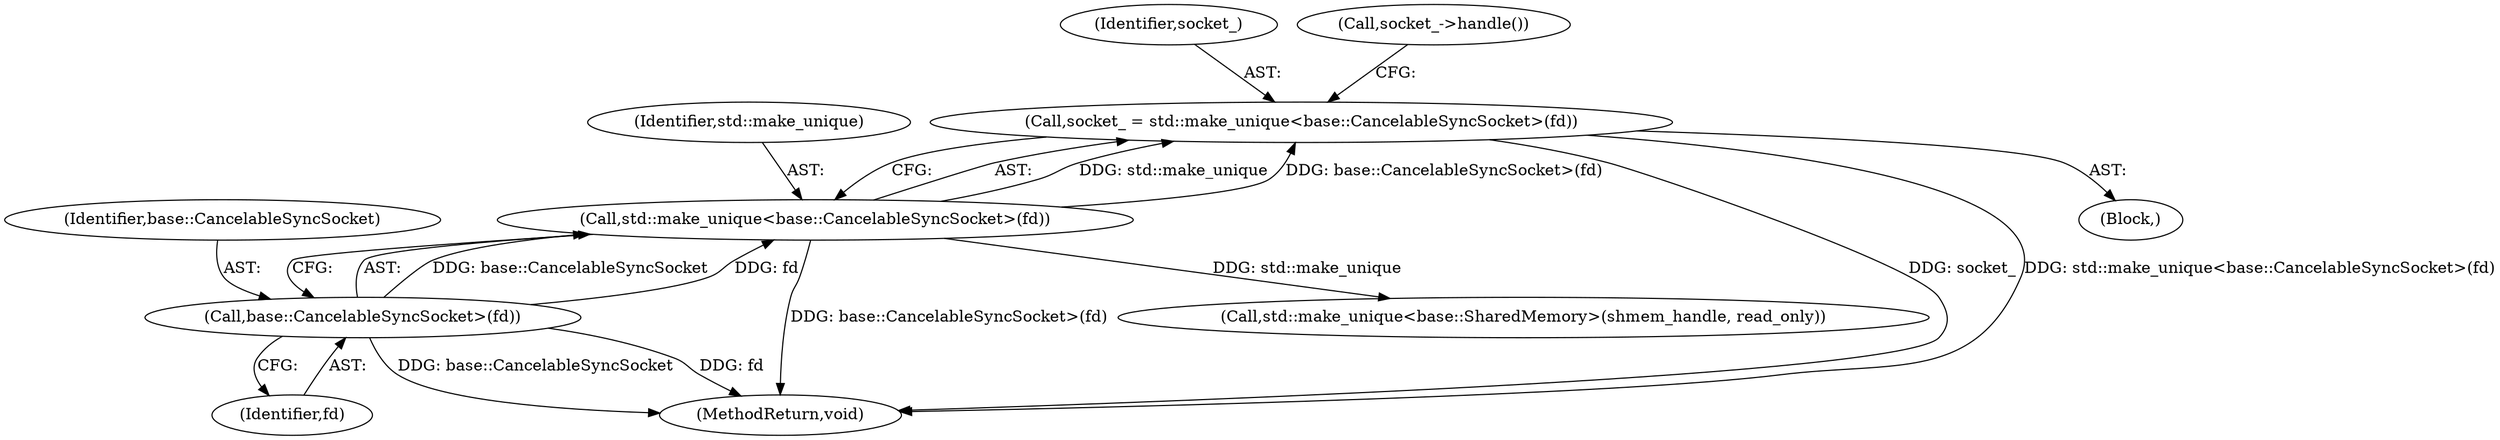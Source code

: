 digraph "0_Chrome_673ce95d481ea9368c4d4d43ac756ba1d6d9e608_29@API" {
"1000114" [label="(Call,socket_ = std::make_unique<base::CancelableSyncSocket>(fd))"];
"1000116" [label="(Call,std::make_unique<base::CancelableSyncSocket>(fd))"];
"1000118" [label="(Call,base::CancelableSyncSocket>(fd))"];
"1000115" [label="(Identifier,socket_)"];
"1000114" [label="(Call,socket_ = std::make_unique<base::CancelableSyncSocket>(fd))"];
"1000117" [label="(Identifier,std::make_unique)"];
"1000150" [label="(MethodReturn,void)"];
"1000103" [label="(Block,)"];
"1000120" [label="(Identifier,fd)"];
"1000122" [label="(Call,socket_->handle())"];
"1000142" [label="(Call,std::make_unique<base::SharedMemory>(shmem_handle, read_only))"];
"1000119" [label="(Identifier,base::CancelableSyncSocket)"];
"1000118" [label="(Call,base::CancelableSyncSocket>(fd))"];
"1000116" [label="(Call,std::make_unique<base::CancelableSyncSocket>(fd))"];
"1000114" -> "1000103"  [label="AST: "];
"1000114" -> "1000116"  [label="CFG: "];
"1000115" -> "1000114"  [label="AST: "];
"1000116" -> "1000114"  [label="AST: "];
"1000122" -> "1000114"  [label="CFG: "];
"1000114" -> "1000150"  [label="DDG: socket_"];
"1000114" -> "1000150"  [label="DDG: std::make_unique<base::CancelableSyncSocket>(fd)"];
"1000116" -> "1000114"  [label="DDG: std::make_unique"];
"1000116" -> "1000114"  [label="DDG: base::CancelableSyncSocket>(fd)"];
"1000116" -> "1000118"  [label="CFG: "];
"1000117" -> "1000116"  [label="AST: "];
"1000118" -> "1000116"  [label="AST: "];
"1000116" -> "1000150"  [label="DDG: base::CancelableSyncSocket>(fd)"];
"1000118" -> "1000116"  [label="DDG: base::CancelableSyncSocket"];
"1000118" -> "1000116"  [label="DDG: fd"];
"1000116" -> "1000142"  [label="DDG: std::make_unique"];
"1000118" -> "1000120"  [label="CFG: "];
"1000119" -> "1000118"  [label="AST: "];
"1000120" -> "1000118"  [label="AST: "];
"1000118" -> "1000150"  [label="DDG: base::CancelableSyncSocket"];
"1000118" -> "1000150"  [label="DDG: fd"];
}
